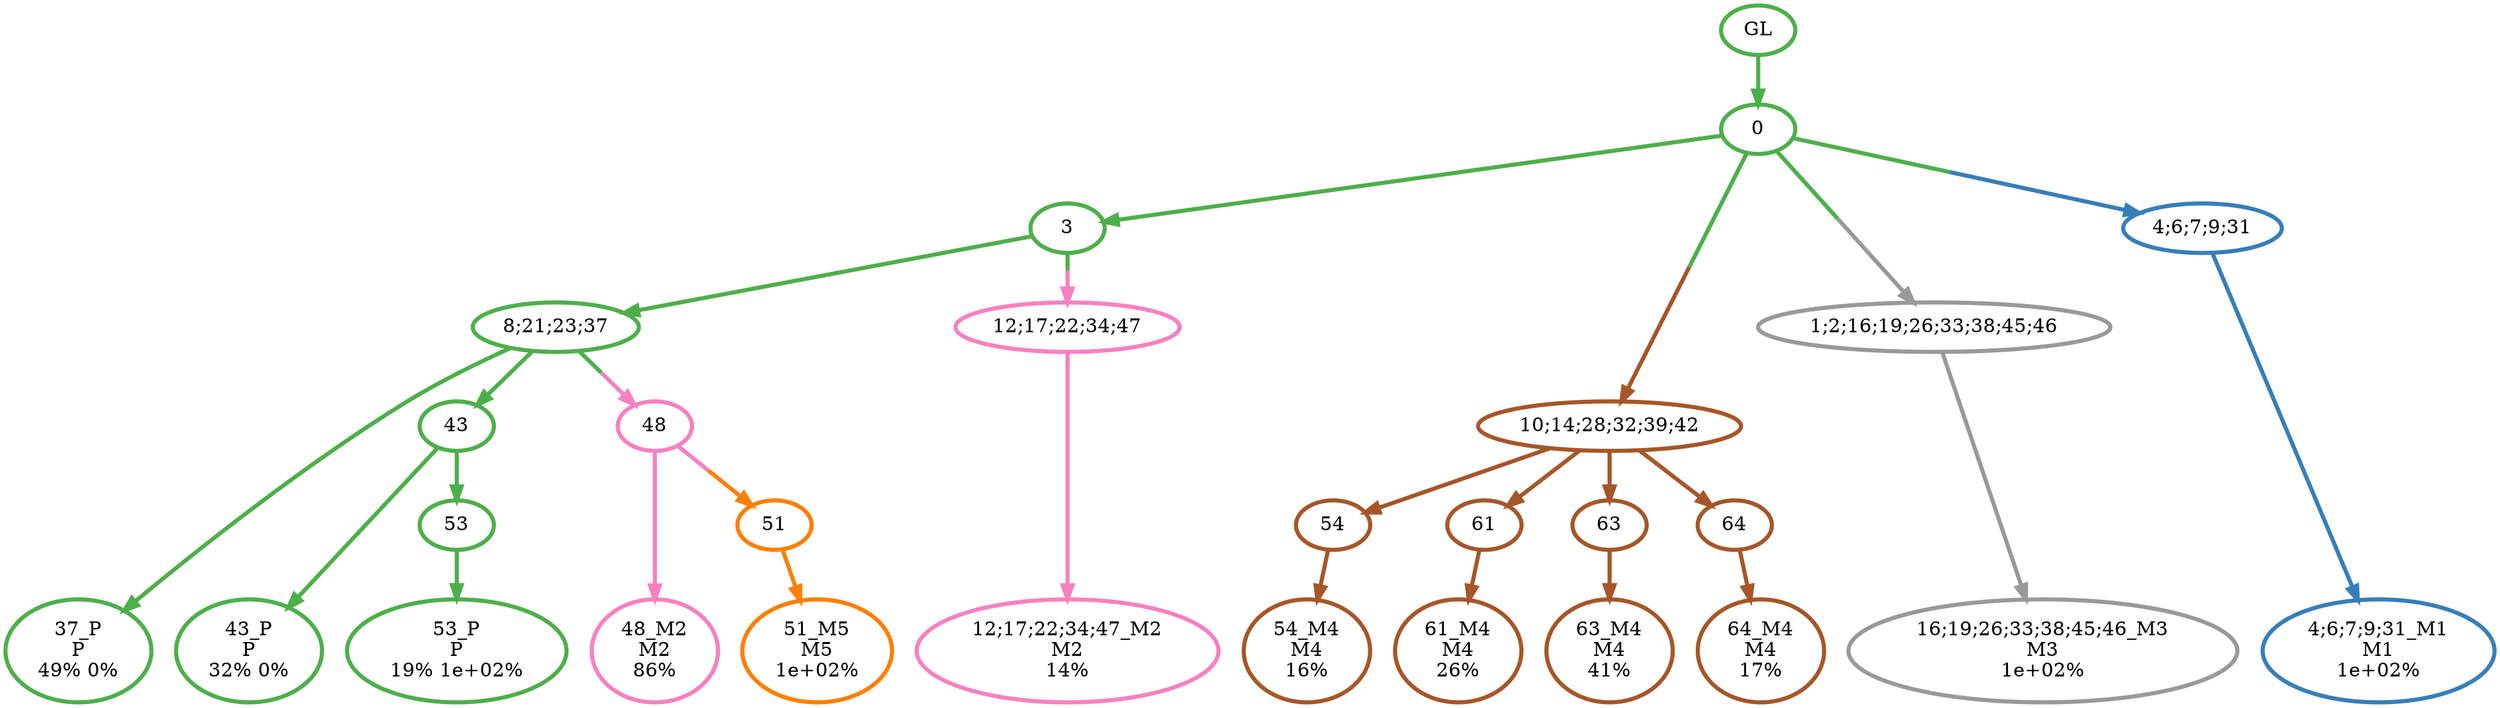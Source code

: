 digraph T {
	{
		rank=same
		23 [penwidth=3,colorscheme=set19,color=3,label="37_P\nP\n49% 0%"]
		21 [penwidth=3,colorscheme=set19,color=3,label="43_P\nP\n32% 0%"]
		19 [penwidth=3,colorscheme=set19,color=3,label="53_P\nP\n19% 1e+02%"]
		18 [penwidth=3,colorscheme=set19,color=2,label="4;6;7;9;31_M1\nM1\n1e+02%"]
		17 [penwidth=3,colorscheme=set19,color=8,label="48_M2\nM2\n86%"]
		16 [penwidth=3,colorscheme=set19,color=8,label="12;17;22;34;47_M2\nM2\n14%"]
		15 [penwidth=3,colorscheme=set19,color=9,label="16;19;26;33;38;45;46_M3\nM3\n1e+02%"]
		13 [penwidth=3,colorscheme=set19,color=7,label="54_M4\nM4\n16%"]
		11 [penwidth=3,colorscheme=set19,color=7,label="61_M4\nM4\n26%"]
		9 [penwidth=3,colorscheme=set19,color=7,label="63_M4\nM4\n41%"]
		7 [penwidth=3,colorscheme=set19,color=7,label="64_M4\nM4\n17%"]
		6 [penwidth=3,colorscheme=set19,color=5,label="51_M5\nM5\n1e+02%"]
	}
	27 [penwidth=3,colorscheme=set19,color=3,label="GL"]
	26 [penwidth=3,colorscheme=set19,color=3,label="0"]
	25 [penwidth=3,colorscheme=set19,color=3,label="3"]
	24 [penwidth=3,colorscheme=set19,color=3,label="8;21;23;37"]
	22 [penwidth=3,colorscheme=set19,color=3,label="43"]
	20 [penwidth=3,colorscheme=set19,color=3,label="53"]
	14 [penwidth=3,colorscheme=set19,color=7,label="54"]
	12 [penwidth=3,colorscheme=set19,color=7,label="61"]
	10 [penwidth=3,colorscheme=set19,color=7,label="63"]
	8 [penwidth=3,colorscheme=set19,color=7,label="64"]
	5 [penwidth=3,colorscheme=set19,color=5,label="51"]
	4 [penwidth=3,colorscheme=set19,color=7,label="10;14;28;32;39;42"]
	3 [penwidth=3,colorscheme=set19,color=8,label="48"]
	2 [penwidth=3,colorscheme=set19,color=9,label="1;2;16;19;26;33;38;45;46"]
	1 [penwidth=3,colorscheme=set19,color=8,label="12;17;22;34;47"]
	0 [penwidth=3,colorscheme=set19,color=2,label="4;6;7;9;31"]
	27 -> 26 [penwidth=3,colorscheme=set19,color=3]
	26 -> 25 [penwidth=3,colorscheme=set19,color=3]
	26 -> 4 [penwidth=3,colorscheme=set19,color="3;0.5:7"]
	26 -> 2 [penwidth=3,colorscheme=set19,color="3;0.5:9"]
	26 -> 0 [penwidth=3,colorscheme=set19,color="3;0.5:2"]
	25 -> 24 [penwidth=3,colorscheme=set19,color=3]
	25 -> 1 [penwidth=3,colorscheme=set19,color="3;0.5:8"]
	24 -> 23 [penwidth=3,colorscheme=set19,color=3]
	24 -> 22 [penwidth=3,colorscheme=set19,color=3]
	24 -> 3 [penwidth=3,colorscheme=set19,color="3;0.5:8"]
	22 -> 21 [penwidth=3,colorscheme=set19,color=3]
	22 -> 20 [penwidth=3,colorscheme=set19,color=3]
	20 -> 19 [penwidth=3,colorscheme=set19,color=3]
	14 -> 13 [penwidth=3,colorscheme=set19,color=7]
	12 -> 11 [penwidth=3,colorscheme=set19,color=7]
	10 -> 9 [penwidth=3,colorscheme=set19,color=7]
	8 -> 7 [penwidth=3,colorscheme=set19,color=7]
	5 -> 6 [penwidth=3,colorscheme=set19,color=5]
	4 -> 14 [penwidth=3,colorscheme=set19,color=7]
	4 -> 12 [penwidth=3,colorscheme=set19,color=7]
	4 -> 10 [penwidth=3,colorscheme=set19,color=7]
	4 -> 8 [penwidth=3,colorscheme=set19,color=7]
	3 -> 17 [penwidth=3,colorscheme=set19,color=8]
	3 -> 5 [penwidth=3,colorscheme=set19,color="8;0.5:5"]
	2 -> 15 [penwidth=3,colorscheme=set19,color=9]
	1 -> 16 [penwidth=3,colorscheme=set19,color=8]
	0 -> 18 [penwidth=3,colorscheme=set19,color=2]
}
